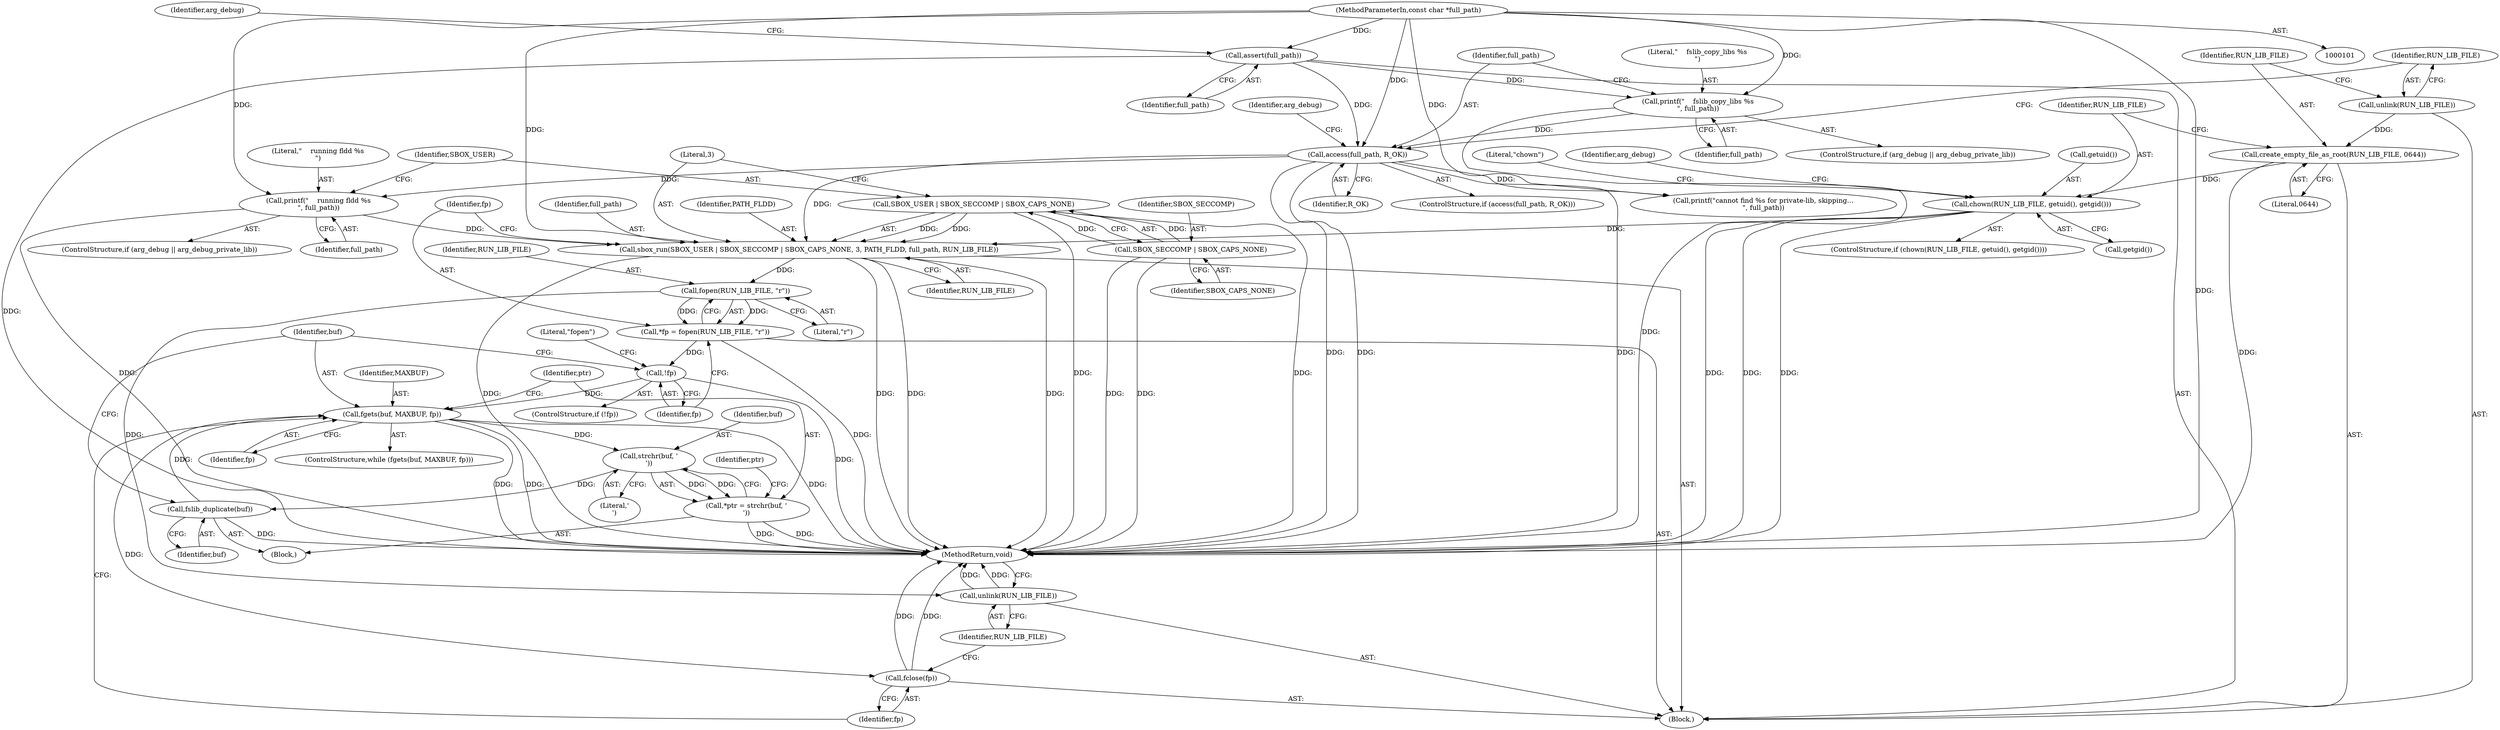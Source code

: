digraph "0_firejail_eecf35c2f8249489a1d3e512bb07f0d427183134@API" {
"1000158" [label="(Call,fopen(RUN_LIB_FILE, \"r\"))"];
"1000145" [label="(Call,sbox_run(SBOX_USER | SBOX_SECCOMP | SBOX_CAPS_NONE, 3, PATH_FLDD, full_path, RUN_LIB_FILE))"];
"1000146" [label="(Call,SBOX_USER | SBOX_SECCOMP | SBOX_CAPS_NONE)"];
"1000148" [label="(Call,SBOX_SECCOMP | SBOX_CAPS_NONE)"];
"1000142" [label="(Call,printf(\"    running fldd %s\n\", full_path))"];
"1000114" [label="(Call,access(full_path, R_OK))"];
"1000104" [label="(Call,assert(full_path))"];
"1000102" [label="(MethodParameterIn,const char *full_path)"];
"1000110" [label="(Call,printf(\"    fslib_copy_libs %s\n\", full_path))"];
"1000132" [label="(Call,chown(RUN_LIB_FILE, getuid(), getgid()))"];
"1000128" [label="(Call,create_empty_file_as_root(RUN_LIB_FILE, 0644))"];
"1000126" [label="(Call,unlink(RUN_LIB_FILE))"];
"1000156" [label="(Call,*fp = fopen(RUN_LIB_FILE, \"r\"))"];
"1000162" [label="(Call,!fp)"];
"1000168" [label="(Call,fgets(buf, MAXBUF, fp))"];
"1000176" [label="(Call,strchr(buf, '\n'))"];
"1000174" [label="(Call,*ptr = strchr(buf, '\n'))"];
"1000185" [label="(Call,fslib_duplicate(buf))"];
"1000187" [label="(Call,fclose(fp))"];
"1000189" [label="(Call,unlink(RUN_LIB_FILE))"];
"1000157" [label="(Identifier,fp)"];
"1000180" [label="(Identifier,ptr)"];
"1000188" [label="(Identifier,fp)"];
"1000127" [label="(Identifier,RUN_LIB_FILE)"];
"1000112" [label="(Identifier,full_path)"];
"1000170" [label="(Identifier,MAXBUF)"];
"1000116" [label="(Identifier,R_OK)"];
"1000190" [label="(Identifier,RUN_LIB_FILE)"];
"1000151" [label="(Literal,3)"];
"1000174" [label="(Call,*ptr = strchr(buf, '\n'))"];
"1000158" [label="(Call,fopen(RUN_LIB_FILE, \"r\"))"];
"1000144" [label="(Identifier,full_path)"];
"1000148" [label="(Call,SBOX_SECCOMP | SBOX_CAPS_NONE)"];
"1000129" [label="(Identifier,RUN_LIB_FILE)"];
"1000187" [label="(Call,fclose(fp))"];
"1000114" [label="(Call,access(full_path, R_OK))"];
"1000126" [label="(Call,unlink(RUN_LIB_FILE))"];
"1000178" [label="(Literal,'\n')"];
"1000159" [label="(Identifier,RUN_LIB_FILE)"];
"1000138" [label="(ControlStructure,if (arg_debug || arg_debug_private_lib))"];
"1000142" [label="(Call,printf(\"    running fldd %s\n\", full_path))"];
"1000186" [label="(Identifier,buf)"];
"1000105" [label="(Identifier,full_path)"];
"1000113" [label="(ControlStructure,if (access(full_path, R_OK)))"];
"1000169" [label="(Identifier,buf)"];
"1000110" [label="(Call,printf(\"    fslib_copy_libs %s\n\", full_path))"];
"1000102" [label="(MethodParameterIn,const char *full_path)"];
"1000185" [label="(Call,fslib_duplicate(buf))"];
"1000152" [label="(Identifier,PATH_FLDD)"];
"1000115" [label="(Identifier,full_path)"];
"1000133" [label="(Identifier,RUN_LIB_FILE)"];
"1000134" [label="(Call,getuid())"];
"1000137" [label="(Literal,\"chown\")"];
"1000162" [label="(Call,!fp)"];
"1000189" [label="(Call,unlink(RUN_LIB_FILE))"];
"1000149" [label="(Identifier,SBOX_SECCOMP)"];
"1000111" [label="(Literal,\"    fslib_copy_libs %s\n\")"];
"1000135" [label="(Call,getgid())"];
"1000140" [label="(Identifier,arg_debug)"];
"1000108" [label="(Identifier,arg_debug)"];
"1000128" [label="(Call,create_empty_file_as_root(RUN_LIB_FILE, 0644))"];
"1000168" [label="(Call,fgets(buf, MAXBUF, fp))"];
"1000176" [label="(Call,strchr(buf, '\n'))"];
"1000172" [label="(Block,)"];
"1000165" [label="(Literal,\"fopen\")"];
"1000104" [label="(Call,assert(full_path))"];
"1000120" [label="(Identifier,arg_debug)"];
"1000171" [label="(Identifier,fp)"];
"1000161" [label="(ControlStructure,if (!fp))"];
"1000143" [label="(Literal,\"    running fldd %s\n\")"];
"1000163" [label="(Identifier,fp)"];
"1000150" [label="(Identifier,SBOX_CAPS_NONE)"];
"1000122" [label="(Call,printf(\"cannot find %s for private-lib, skipping...\n\", full_path))"];
"1000106" [label="(ControlStructure,if (arg_debug || arg_debug_private_lib))"];
"1000156" [label="(Call,*fp = fopen(RUN_LIB_FILE, \"r\"))"];
"1000167" [label="(ControlStructure,while (fgets(buf, MAXBUF, fp)))"];
"1000145" [label="(Call,sbox_run(SBOX_USER | SBOX_SECCOMP | SBOX_CAPS_NONE, 3, PATH_FLDD, full_path, RUN_LIB_FILE))"];
"1000191" [label="(MethodReturn,void)"];
"1000147" [label="(Identifier,SBOX_USER)"];
"1000177" [label="(Identifier,buf)"];
"1000132" [label="(Call,chown(RUN_LIB_FILE, getuid(), getgid()))"];
"1000160" [label="(Literal,\"r\")"];
"1000103" [label="(Block,)"];
"1000153" [label="(Identifier,full_path)"];
"1000146" [label="(Call,SBOX_USER | SBOX_SECCOMP | SBOX_CAPS_NONE)"];
"1000130" [label="(Literal,0644)"];
"1000175" [label="(Identifier,ptr)"];
"1000154" [label="(Identifier,RUN_LIB_FILE)"];
"1000131" [label="(ControlStructure,if (chown(RUN_LIB_FILE, getuid(), getgid())))"];
"1000158" -> "1000156"  [label="AST: "];
"1000158" -> "1000160"  [label="CFG: "];
"1000159" -> "1000158"  [label="AST: "];
"1000160" -> "1000158"  [label="AST: "];
"1000156" -> "1000158"  [label="CFG: "];
"1000158" -> "1000156"  [label="DDG: "];
"1000158" -> "1000156"  [label="DDG: "];
"1000145" -> "1000158"  [label="DDG: "];
"1000158" -> "1000189"  [label="DDG: "];
"1000145" -> "1000103"  [label="AST: "];
"1000145" -> "1000154"  [label="CFG: "];
"1000146" -> "1000145"  [label="AST: "];
"1000151" -> "1000145"  [label="AST: "];
"1000152" -> "1000145"  [label="AST: "];
"1000153" -> "1000145"  [label="AST: "];
"1000154" -> "1000145"  [label="AST: "];
"1000157" -> "1000145"  [label="CFG: "];
"1000145" -> "1000191"  [label="DDG: "];
"1000145" -> "1000191"  [label="DDG: "];
"1000145" -> "1000191"  [label="DDG: "];
"1000145" -> "1000191"  [label="DDG: "];
"1000146" -> "1000145"  [label="DDG: "];
"1000146" -> "1000145"  [label="DDG: "];
"1000142" -> "1000145"  [label="DDG: "];
"1000114" -> "1000145"  [label="DDG: "];
"1000102" -> "1000145"  [label="DDG: "];
"1000132" -> "1000145"  [label="DDG: "];
"1000146" -> "1000148"  [label="CFG: "];
"1000147" -> "1000146"  [label="AST: "];
"1000148" -> "1000146"  [label="AST: "];
"1000151" -> "1000146"  [label="CFG: "];
"1000146" -> "1000191"  [label="DDG: "];
"1000146" -> "1000191"  [label="DDG: "];
"1000148" -> "1000146"  [label="DDG: "];
"1000148" -> "1000146"  [label="DDG: "];
"1000148" -> "1000150"  [label="CFG: "];
"1000149" -> "1000148"  [label="AST: "];
"1000150" -> "1000148"  [label="AST: "];
"1000148" -> "1000191"  [label="DDG: "];
"1000148" -> "1000191"  [label="DDG: "];
"1000142" -> "1000138"  [label="AST: "];
"1000142" -> "1000144"  [label="CFG: "];
"1000143" -> "1000142"  [label="AST: "];
"1000144" -> "1000142"  [label="AST: "];
"1000147" -> "1000142"  [label="CFG: "];
"1000142" -> "1000191"  [label="DDG: "];
"1000114" -> "1000142"  [label="DDG: "];
"1000102" -> "1000142"  [label="DDG: "];
"1000114" -> "1000113"  [label="AST: "];
"1000114" -> "1000116"  [label="CFG: "];
"1000115" -> "1000114"  [label="AST: "];
"1000116" -> "1000114"  [label="AST: "];
"1000120" -> "1000114"  [label="CFG: "];
"1000127" -> "1000114"  [label="CFG: "];
"1000114" -> "1000191"  [label="DDG: "];
"1000114" -> "1000191"  [label="DDG: "];
"1000114" -> "1000191"  [label="DDG: "];
"1000104" -> "1000114"  [label="DDG: "];
"1000110" -> "1000114"  [label="DDG: "];
"1000102" -> "1000114"  [label="DDG: "];
"1000114" -> "1000122"  [label="DDG: "];
"1000104" -> "1000103"  [label="AST: "];
"1000104" -> "1000105"  [label="CFG: "];
"1000105" -> "1000104"  [label="AST: "];
"1000108" -> "1000104"  [label="CFG: "];
"1000104" -> "1000191"  [label="DDG: "];
"1000102" -> "1000104"  [label="DDG: "];
"1000104" -> "1000110"  [label="DDG: "];
"1000102" -> "1000101"  [label="AST: "];
"1000102" -> "1000191"  [label="DDG: "];
"1000102" -> "1000110"  [label="DDG: "];
"1000102" -> "1000122"  [label="DDG: "];
"1000110" -> "1000106"  [label="AST: "];
"1000110" -> "1000112"  [label="CFG: "];
"1000111" -> "1000110"  [label="AST: "];
"1000112" -> "1000110"  [label="AST: "];
"1000115" -> "1000110"  [label="CFG: "];
"1000110" -> "1000191"  [label="DDG: "];
"1000132" -> "1000131"  [label="AST: "];
"1000132" -> "1000135"  [label="CFG: "];
"1000133" -> "1000132"  [label="AST: "];
"1000134" -> "1000132"  [label="AST: "];
"1000135" -> "1000132"  [label="AST: "];
"1000137" -> "1000132"  [label="CFG: "];
"1000140" -> "1000132"  [label="CFG: "];
"1000132" -> "1000191"  [label="DDG: "];
"1000132" -> "1000191"  [label="DDG: "];
"1000132" -> "1000191"  [label="DDG: "];
"1000128" -> "1000132"  [label="DDG: "];
"1000128" -> "1000103"  [label="AST: "];
"1000128" -> "1000130"  [label="CFG: "];
"1000129" -> "1000128"  [label="AST: "];
"1000130" -> "1000128"  [label="AST: "];
"1000133" -> "1000128"  [label="CFG: "];
"1000128" -> "1000191"  [label="DDG: "];
"1000126" -> "1000128"  [label="DDG: "];
"1000126" -> "1000103"  [label="AST: "];
"1000126" -> "1000127"  [label="CFG: "];
"1000127" -> "1000126"  [label="AST: "];
"1000129" -> "1000126"  [label="CFG: "];
"1000156" -> "1000103"  [label="AST: "];
"1000157" -> "1000156"  [label="AST: "];
"1000163" -> "1000156"  [label="CFG: "];
"1000156" -> "1000191"  [label="DDG: "];
"1000156" -> "1000162"  [label="DDG: "];
"1000162" -> "1000161"  [label="AST: "];
"1000162" -> "1000163"  [label="CFG: "];
"1000163" -> "1000162"  [label="AST: "];
"1000165" -> "1000162"  [label="CFG: "];
"1000169" -> "1000162"  [label="CFG: "];
"1000162" -> "1000191"  [label="DDG: "];
"1000162" -> "1000168"  [label="DDG: "];
"1000168" -> "1000167"  [label="AST: "];
"1000168" -> "1000171"  [label="CFG: "];
"1000169" -> "1000168"  [label="AST: "];
"1000170" -> "1000168"  [label="AST: "];
"1000171" -> "1000168"  [label="AST: "];
"1000175" -> "1000168"  [label="CFG: "];
"1000188" -> "1000168"  [label="CFG: "];
"1000168" -> "1000191"  [label="DDG: "];
"1000168" -> "1000191"  [label="DDG: "];
"1000168" -> "1000191"  [label="DDG: "];
"1000185" -> "1000168"  [label="DDG: "];
"1000168" -> "1000176"  [label="DDG: "];
"1000168" -> "1000187"  [label="DDG: "];
"1000176" -> "1000174"  [label="AST: "];
"1000176" -> "1000178"  [label="CFG: "];
"1000177" -> "1000176"  [label="AST: "];
"1000178" -> "1000176"  [label="AST: "];
"1000174" -> "1000176"  [label="CFG: "];
"1000176" -> "1000174"  [label="DDG: "];
"1000176" -> "1000174"  [label="DDG: "];
"1000176" -> "1000185"  [label="DDG: "];
"1000174" -> "1000172"  [label="AST: "];
"1000175" -> "1000174"  [label="AST: "];
"1000180" -> "1000174"  [label="CFG: "];
"1000174" -> "1000191"  [label="DDG: "];
"1000174" -> "1000191"  [label="DDG: "];
"1000185" -> "1000172"  [label="AST: "];
"1000185" -> "1000186"  [label="CFG: "];
"1000186" -> "1000185"  [label="AST: "];
"1000169" -> "1000185"  [label="CFG: "];
"1000185" -> "1000191"  [label="DDG: "];
"1000187" -> "1000103"  [label="AST: "];
"1000187" -> "1000188"  [label="CFG: "];
"1000188" -> "1000187"  [label="AST: "];
"1000190" -> "1000187"  [label="CFG: "];
"1000187" -> "1000191"  [label="DDG: "];
"1000187" -> "1000191"  [label="DDG: "];
"1000189" -> "1000103"  [label="AST: "];
"1000189" -> "1000190"  [label="CFG: "];
"1000190" -> "1000189"  [label="AST: "];
"1000191" -> "1000189"  [label="CFG: "];
"1000189" -> "1000191"  [label="DDG: "];
"1000189" -> "1000191"  [label="DDG: "];
}
